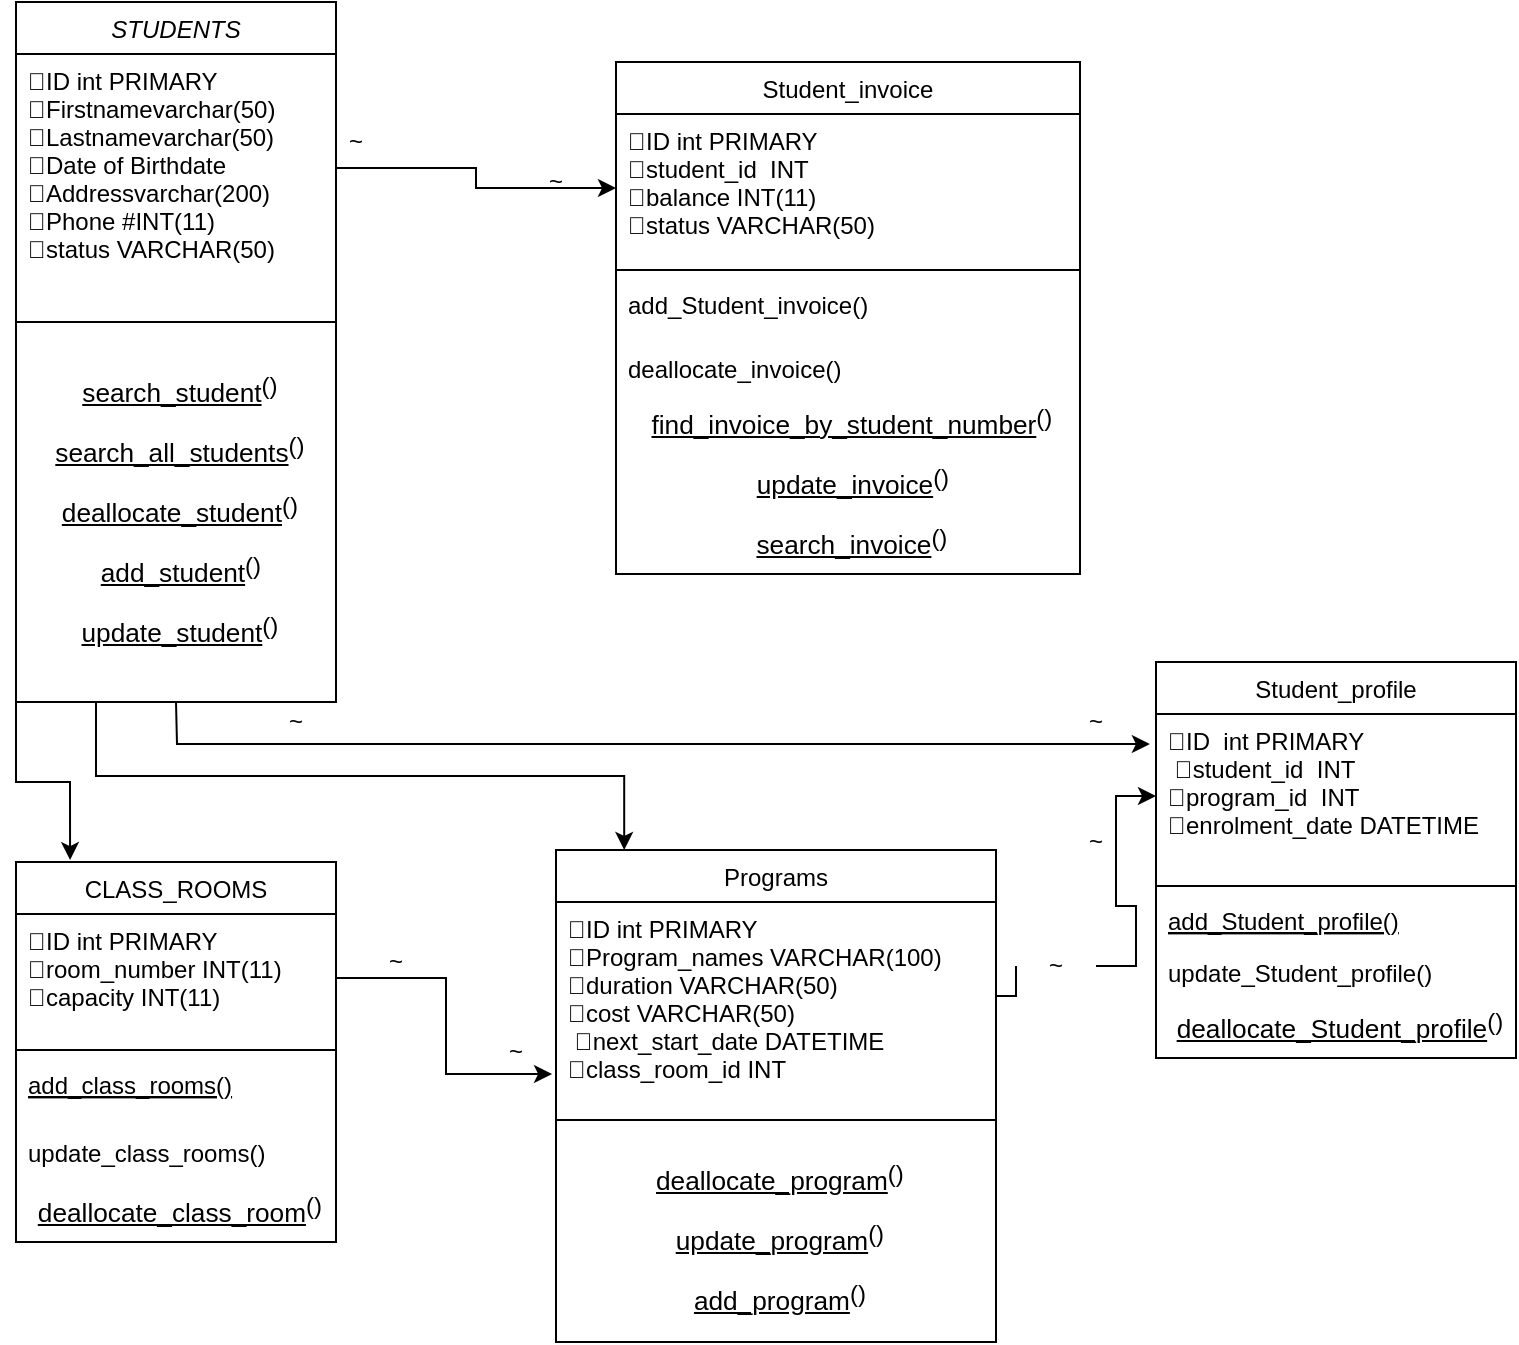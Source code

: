 <mxfile version="20.4.0" type="device"><diagram id="C5RBs43oDa-KdzZeNtuy" name="Page-1"><mxGraphModel dx="1662" dy="794" grid="1" gridSize="10" guides="1" tooltips="1" connect="1" arrows="1" fold="1" page="1" pageScale="1" pageWidth="827" pageHeight="1169" math="0" shadow="0"><root><mxCell id="WIyWlLk6GJQsqaUBKTNV-0"/><mxCell id="WIyWlLk6GJQsqaUBKTNV-1" parent="WIyWlLk6GJQsqaUBKTNV-0"/><mxCell id="vMDOzXE-kqp6YWt3dk1j-0" style="edgeStyle=orthogonalEdgeStyle;rounded=0;orthogonalLoop=1;jettySize=auto;html=1;exitX=0.25;exitY=1;exitDx=0;exitDy=0;entryX=0.155;entryY=0;entryDx=0;entryDy=0;entryPerimeter=0;" edge="1" parent="WIyWlLk6GJQsqaUBKTNV-1" source="zkfFHV4jXpPFQw0GAbJ--0" target="zkfFHV4jXpPFQw0GAbJ--13"><mxGeometry relative="1" as="geometry"/></mxCell><mxCell id="vMDOzXE-kqp6YWt3dk1j-1" style="edgeStyle=orthogonalEdgeStyle;rounded=0;orthogonalLoop=1;jettySize=auto;html=1;exitX=0;exitY=1;exitDx=0;exitDy=0;entryX=0.169;entryY=-0.005;entryDx=0;entryDy=0;entryPerimeter=0;" edge="1" parent="WIyWlLk6GJQsqaUBKTNV-1" source="zkfFHV4jXpPFQw0GAbJ--0" target="zkfFHV4jXpPFQw0GAbJ--6"><mxGeometry relative="1" as="geometry"/></mxCell><mxCell id="zkfFHV4jXpPFQw0GAbJ--0" value="STUDENTS" style="swimlane;fontStyle=2;align=center;verticalAlign=top;childLayout=stackLayout;horizontal=1;startSize=26;horizontalStack=0;resizeParent=1;resizeLast=0;collapsible=1;marginBottom=0;rounded=0;shadow=0;strokeWidth=1;" parent="WIyWlLk6GJQsqaUBKTNV-1" vertex="1"><mxGeometry x="60" y="20" width="160" height="350" as="geometry"><mxRectangle x="230" y="140" width="160" height="26" as="alternateBounds"/></mxGeometry></mxCell><mxCell id="zkfFHV4jXpPFQw0GAbJ--2" value="ID int PRIMARY&#10;Firstnamevarchar(50)&#10;Lastnamevarchar(50)&#10;Date of Birthdate&#10;Addressvarchar(200)&#10;Phone #INT(11)&#10;status VARCHAR(50)" style="text;align=left;verticalAlign=top;spacingLeft=4;spacingRight=4;overflow=hidden;rotatable=0;points=[[0,0.5],[1,0.5]];portConstraint=eastwest;rounded=0;shadow=0;html=0;" parent="zkfFHV4jXpPFQw0GAbJ--0" vertex="1"><mxGeometry y="26" width="160" height="114" as="geometry"/></mxCell><mxCell id="zkfFHV4jXpPFQw0GAbJ--4" value="" style="line;html=1;strokeWidth=1;align=left;verticalAlign=middle;spacingTop=-1;spacingLeft=3;spacingRight=3;rotatable=0;labelPosition=right;points=[];portConstraint=eastwest;" parent="zkfFHV4jXpPFQw0GAbJ--0" vertex="1"><mxGeometry y="140" width="160" height="40" as="geometry"/></mxCell><mxCell id="JQv7ia00gsH5XemliD7H-6" value="&lt;a style=&quot;box-sizing: border-box; color: rgb(0, 0, 0); background-color: transparent; cursor: pointer; outline: none; padding-left: 0.3em; line-height: 1.5em; height: 1.5em; position: relative; z-index: 100; vertical-align: sub; font-family: sans-serif; font-size: 13.12px; text-align: left;&quot; title=&quot;&quot; href=&quot;http://localhost/phpmyadmin/index.php?route=/database/routines&amp;amp;server=1&amp;amp;item_type=PROCEDURE&amp;amp;edit_item=1&amp;amp;db=herzing_college_student_management&amp;amp;item_name=search_student&quot; class=&quot;hover_show_full ajax&quot;&gt;search_student&lt;/a&gt;()" style="text;html=1;strokeColor=none;fillColor=none;align=center;verticalAlign=middle;whiteSpace=wrap;rounded=0;" parent="zkfFHV4jXpPFQw0GAbJ--0" vertex="1"><mxGeometry y="180" width="160" height="30" as="geometry"/></mxCell><mxCell id="JQv7ia00gsH5XemliD7H-5" value="&lt;a style=&quot;box-sizing: border-box; color: rgb(0, 0, 0); background-color: transparent; cursor: pointer; outline: none; padding-left: 0.3em; line-height: 1.5em; height: 1.5em; position: relative; z-index: 100; vertical-align: sub; font-family: sans-serif; font-size: 13.12px; text-align: left;&quot; title=&quot;&quot; href=&quot;http://localhost/phpmyadmin/index.php?route=/database/routines&amp;amp;server=1&amp;amp;item_type=PROCEDURE&amp;amp;edit_item=1&amp;amp;db=herzing_college_student_management&amp;amp;item_name=search_all_students&quot; class=&quot;hover_show_full ajax&quot;&gt;search_all_students&lt;/a&gt;()" style="text;html=1;strokeColor=none;fillColor=none;align=center;verticalAlign=middle;whiteSpace=wrap;rounded=0;" parent="zkfFHV4jXpPFQw0GAbJ--0" vertex="1"><mxGeometry y="210" width="160" height="30" as="geometry"/></mxCell><mxCell id="JQv7ia00gsH5XemliD7H-4" value="&lt;a style=&quot;box-sizing: border-box; color: rgb(0, 0, 0); background-color: transparent; cursor: pointer; outline: none; padding-left: 0.3em; line-height: 1.5em; height: 1.5em; position: relative; z-index: 100; vertical-align: sub; font-family: sans-serif; font-size: 13.12px; text-align: left;&quot; title=&quot;&quot; href=&quot;http://localhost/phpmyadmin/index.php?route=/database/routines&amp;amp;server=1&amp;amp;item_type=PROCEDURE&amp;amp;edit_item=1&amp;amp;db=herzing_college_student_management&amp;amp;item_name=deallocate_student&quot; class=&quot;hover_show_full ajax&quot;&gt;deallocate_student&lt;/a&gt;()" style="text;html=1;strokeColor=none;fillColor=none;align=center;verticalAlign=middle;whiteSpace=wrap;rounded=0;" parent="zkfFHV4jXpPFQw0GAbJ--0" vertex="1"><mxGeometry y="240" width="160" height="30" as="geometry"/></mxCell><mxCell id="JQv7ia00gsH5XemliD7H-1" value="&lt;a style=&quot;box-sizing: border-box; color: rgb(0, 0, 0); background-color: transparent; cursor: pointer; outline: none; padding-left: 0.3em; line-height: 1.5em; height: 1.5em; position: relative; z-index: 100; vertical-align: sub; font-family: sans-serif; font-size: 13.12px; text-align: left;&quot; title=&quot;&quot; href=&quot;http://localhost/phpmyadmin/index.php?route=/database/routines&amp;amp;server=1&amp;amp;item_type=PROCEDURE&amp;amp;edit_item=1&amp;amp;db=herzing_college_student_management&amp;amp;item_name=add_student&quot; class=&quot;hover_show_full ajax&quot;&gt;add_student&lt;/a&gt;()&lt;br&gt;" style="text;html=1;align=center;verticalAlign=middle;resizable=0;points=[];autosize=1;strokeColor=none;fillColor=none;" parent="zkfFHV4jXpPFQw0GAbJ--0" vertex="1"><mxGeometry y="270" width="160" height="30" as="geometry"/></mxCell><mxCell id="JQv7ia00gsH5XemliD7H-3" value="&lt;a style=&quot;box-sizing: border-box; color: rgb(0, 0, 0); background-color: transparent; cursor: pointer; outline: none; padding-left: 0.3em; line-height: 1.5em; height: 1.5em; position: relative; z-index: 100; vertical-align: sub; font-family: sans-serif; font-size: 13.12px; text-align: left;&quot; title=&quot;&quot; href=&quot;http://localhost/phpmyadmin/index.php?route=/database/routines&amp;amp;server=1&amp;amp;item_type=PROCEDURE&amp;amp;edit_item=1&amp;amp;db=herzing_college_student_management&amp;amp;item_name=update_student&quot; class=&quot;hover_show_full ajax&quot;&gt;update_student&lt;/a&gt;()" style="text;html=1;strokeColor=none;fillColor=none;align=center;verticalAlign=middle;whiteSpace=wrap;rounded=0;" parent="zkfFHV4jXpPFQw0GAbJ--0" vertex="1"><mxGeometry y="300" width="160" height="30" as="geometry"/></mxCell><mxCell id="zkfFHV4jXpPFQw0GAbJ--6" value="CLASS_ROOMS" style="swimlane;fontStyle=0;align=center;verticalAlign=top;childLayout=stackLayout;horizontal=1;startSize=26;horizontalStack=0;resizeParent=1;resizeLast=0;collapsible=1;marginBottom=0;rounded=0;shadow=0;strokeWidth=1;" parent="WIyWlLk6GJQsqaUBKTNV-1" vertex="1"><mxGeometry x="60" y="450" width="160" height="190" as="geometry"><mxRectangle x="130" y="380" width="160" height="26" as="alternateBounds"/></mxGeometry></mxCell><mxCell id="zkfFHV4jXpPFQw0GAbJ--7" value="ID int PRIMARY&#10;room_number INT(11)&#10;capacity INT(11) " style="text;align=left;verticalAlign=top;spacingLeft=4;spacingRight=4;overflow=hidden;rotatable=0;points=[[0,0.5],[1,0.5]];portConstraint=eastwest;" parent="zkfFHV4jXpPFQw0GAbJ--6" vertex="1"><mxGeometry y="26" width="160" height="64" as="geometry"/></mxCell><mxCell id="zkfFHV4jXpPFQw0GAbJ--9" value="" style="line;html=1;strokeWidth=1;align=left;verticalAlign=middle;spacingTop=-1;spacingLeft=3;spacingRight=3;rotatable=0;labelPosition=right;points=[];portConstraint=eastwest;" parent="zkfFHV4jXpPFQw0GAbJ--6" vertex="1"><mxGeometry y="90" width="160" height="8" as="geometry"/></mxCell><mxCell id="zkfFHV4jXpPFQw0GAbJ--10" value="add_class_rooms()" style="text;align=left;verticalAlign=top;spacingLeft=4;spacingRight=4;overflow=hidden;rotatable=0;points=[[0,0.5],[1,0.5]];portConstraint=eastwest;fontStyle=4" parent="zkfFHV4jXpPFQw0GAbJ--6" vertex="1"><mxGeometry y="98" width="160" height="34" as="geometry"/></mxCell><mxCell id="zkfFHV4jXpPFQw0GAbJ--11" value="update_class_rooms()" style="text;align=left;verticalAlign=top;spacingLeft=4;spacingRight=4;overflow=hidden;rotatable=0;points=[[0,0.5],[1,0.5]];portConstraint=eastwest;" parent="zkfFHV4jXpPFQw0GAbJ--6" vertex="1"><mxGeometry y="132" width="160" height="30" as="geometry"/></mxCell><mxCell id="JQv7ia00gsH5XemliD7H-17" value="&lt;a style=&quot;box-sizing: border-box; color: rgb(0, 0, 0); background-color: transparent; cursor: pointer; outline: none; padding-left: 0.3em; line-height: 1.5em; height: 1.5em; position: relative; z-index: 100; vertical-align: sub; font-family: sans-serif; font-size: 13.12px; text-align: left;&quot; title=&quot;&quot; href=&quot;http://localhost/phpmyadmin/index.php?route=/database/routines&amp;amp;server=1&amp;amp;item_type=PROCEDURE&amp;amp;edit_item=1&amp;amp;db=herzing_college_student_management&amp;amp;item_name=deallocate_class_room&quot; class=&quot;hover_show_full ajax&quot;&gt;deallocate_class_room&lt;/a&gt;()" style="text;html=1;strokeColor=none;fillColor=none;align=center;verticalAlign=middle;whiteSpace=wrap;rounded=0;" parent="zkfFHV4jXpPFQw0GAbJ--6" vertex="1"><mxGeometry y="162" width="160" height="26" as="geometry"/></mxCell><mxCell id="zkfFHV4jXpPFQw0GAbJ--13" value="Programs" style="swimlane;fontStyle=0;align=center;verticalAlign=top;childLayout=stackLayout;horizontal=1;startSize=26;horizontalStack=0;resizeParent=1;resizeLast=0;collapsible=1;marginBottom=0;rounded=0;shadow=0;strokeWidth=1;" parent="WIyWlLk6GJQsqaUBKTNV-1" vertex="1"><mxGeometry x="330" y="444" width="220" height="246" as="geometry"><mxRectangle x="340" y="380" width="170" height="26" as="alternateBounds"/></mxGeometry></mxCell><mxCell id="zkfFHV4jXpPFQw0GAbJ--14" value="ID int PRIMARY&#10;Program_names VARCHAR(100) &#10;duration VARCHAR(50)&#10;cost VARCHAR(50)&#10; next_start_date DATETIME&#10;class_room_id INT" style="text;align=left;verticalAlign=top;spacingLeft=4;spacingRight=4;overflow=hidden;rotatable=0;points=[[0,0.5],[1,0.5]];portConstraint=eastwest;" parent="zkfFHV4jXpPFQw0GAbJ--13" vertex="1"><mxGeometry y="26" width="220" height="94" as="geometry"/></mxCell><mxCell id="zkfFHV4jXpPFQw0GAbJ--15" value="" style="line;html=1;strokeWidth=1;align=left;verticalAlign=middle;spacingTop=-1;spacingLeft=3;spacingRight=3;rotatable=0;labelPosition=right;points=[];portConstraint=eastwest;" parent="zkfFHV4jXpPFQw0GAbJ--13" vertex="1"><mxGeometry y="120" width="220" height="30" as="geometry"/></mxCell><mxCell id="JQv7ia00gsH5XemliD7H-20" value="&lt;a style=&quot;box-sizing: border-box; color: rgb(0, 0, 0); background-color: transparent; cursor: pointer; outline: none; padding-left: 0.3em; line-height: 1.5em; height: 1.5em; position: relative; z-index: 100; vertical-align: sub; font-family: sans-serif; font-size: 13.12px; text-align: left;&quot; title=&quot;&quot; href=&quot;http://localhost/phpmyadmin/index.php?route=/database/routines&amp;amp;server=1&amp;amp;item_type=PROCEDURE&amp;amp;edit_item=1&amp;amp;db=herzing_college_student_management&amp;amp;item_name=deallocate_program&quot; class=&quot;hover_show_full ajax&quot;&gt;deallocate_program&lt;/a&gt;()" style="text;html=1;strokeColor=none;fillColor=none;align=center;verticalAlign=middle;whiteSpace=wrap;rounded=0;" parent="zkfFHV4jXpPFQw0GAbJ--13" vertex="1"><mxGeometry y="150" width="220" height="30" as="geometry"/></mxCell><mxCell id="JQv7ia00gsH5XemliD7H-19" value="&lt;a style=&quot;box-sizing: border-box; color: rgb(0, 0, 0); background-color: transparent; cursor: pointer; outline: none; padding-left: 0.3em; line-height: 1.5em; height: 1.5em; position: relative; z-index: 100; vertical-align: sub; font-family: sans-serif; font-size: 13.12px; text-align: left;&quot; title=&quot;&quot; href=&quot;http://localhost/phpmyadmin/index.php?route=/database/routines&amp;amp;server=1&amp;amp;item_type=PROCEDURE&amp;amp;edit_item=1&amp;amp;db=herzing_college_student_management&amp;amp;item_name=update_program&quot; class=&quot;hover_show_full ajax&quot;&gt;update_program&lt;/a&gt;()" style="text;html=1;strokeColor=none;fillColor=none;align=center;verticalAlign=middle;whiteSpace=wrap;rounded=0;" parent="zkfFHV4jXpPFQw0GAbJ--13" vertex="1"><mxGeometry y="180" width="220" height="30" as="geometry"/></mxCell><mxCell id="JQv7ia00gsH5XemliD7H-18" value="&lt;a style=&quot;box-sizing: border-box; color: rgb(0, 0, 0); background-color: transparent; cursor: pointer; outline: none; padding-left: 0.3em; line-height: 1.5em; height: 1.5em; position: relative; z-index: 100; vertical-align: sub; font-family: sans-serif; font-size: 13.12px; text-align: left;&quot; title=&quot;&quot; href=&quot;http://localhost/phpmyadmin/index.php?route=/database/routines&amp;amp;server=1&amp;amp;item_type=PROCEDURE&amp;amp;edit_item=1&amp;amp;db=herzing_college_student_management&amp;amp;item_name=add_program&quot; class=&quot;hover_show_full ajax&quot;&gt;add_program&lt;/a&gt;()" style="text;html=1;strokeColor=none;fillColor=none;align=center;verticalAlign=middle;whiteSpace=wrap;rounded=0;" parent="zkfFHV4jXpPFQw0GAbJ--13" vertex="1"><mxGeometry y="210" width="220" height="30" as="geometry"/></mxCell><mxCell id="zkfFHV4jXpPFQw0GAbJ--17" value="Student_invoice" style="swimlane;fontStyle=0;align=center;verticalAlign=top;childLayout=stackLayout;horizontal=1;startSize=26;horizontalStack=0;resizeParent=1;resizeLast=0;collapsible=1;marginBottom=0;rounded=0;shadow=0;strokeWidth=1;" parent="WIyWlLk6GJQsqaUBKTNV-1" vertex="1"><mxGeometry x="360" y="50" width="232" height="256" as="geometry"><mxRectangle x="550" y="140" width="160" height="26" as="alternateBounds"/></mxGeometry></mxCell><mxCell id="zkfFHV4jXpPFQw0GAbJ--19" value="ID int PRIMARY&#10;student_id  INT&#10;balance INT(11)&#10;status VARCHAR(50)" style="text;align=left;verticalAlign=top;spacingLeft=4;spacingRight=4;overflow=hidden;rotatable=0;points=[[0,0.5],[1,0.5]];portConstraint=eastwest;rounded=0;shadow=0;html=0;" parent="zkfFHV4jXpPFQw0GAbJ--17" vertex="1"><mxGeometry y="26" width="232" height="74" as="geometry"/></mxCell><mxCell id="zkfFHV4jXpPFQw0GAbJ--23" value="" style="line;html=1;strokeWidth=1;align=left;verticalAlign=middle;spacingTop=-1;spacingLeft=3;spacingRight=3;rotatable=0;labelPosition=right;points=[];portConstraint=eastwest;" parent="zkfFHV4jXpPFQw0GAbJ--17" vertex="1"><mxGeometry y="100" width="232" height="8" as="geometry"/></mxCell><mxCell id="zkfFHV4jXpPFQw0GAbJ--24" value="add_Student_invoice()" style="text;align=left;verticalAlign=top;spacingLeft=4;spacingRight=4;overflow=hidden;rotatable=0;points=[[0,0.5],[1,0.5]];portConstraint=eastwest;" parent="zkfFHV4jXpPFQw0GAbJ--17" vertex="1"><mxGeometry y="108" width="232" height="32" as="geometry"/></mxCell><mxCell id="zkfFHV4jXpPFQw0GAbJ--25" value="deallocate_invoice()" style="text;align=left;verticalAlign=top;spacingLeft=4;spacingRight=4;overflow=hidden;rotatable=0;points=[[0,0.5],[1,0.5]];portConstraint=eastwest;" parent="zkfFHV4jXpPFQw0GAbJ--17" vertex="1"><mxGeometry y="140" width="232" height="26" as="geometry"/></mxCell><mxCell id="JQv7ia00gsH5XemliD7H-8" value="&lt;a style=&quot;box-sizing: border-box; color: rgb(0, 0, 0); background-color: transparent; cursor: pointer; outline: none; padding-left: 0.3em; line-height: 1.5em; height: 1.5em; position: relative; z-index: 100; vertical-align: sub; font-family: sans-serif; font-size: 13.12px; text-align: left;&quot; title=&quot;&quot; href=&quot;http://localhost/phpmyadmin/index.php?route=/database/routines&amp;amp;server=1&amp;amp;item_type=PROCEDURE&amp;amp;edit_item=1&amp;amp;db=herzing_college_student_management&amp;amp;item_name=find_invoice_by_student_number&quot; class=&quot;hover_show_full ajax&quot;&gt;find_invoice_by_student_number&lt;/a&gt;()" style="text;html=1;strokeColor=none;fillColor=none;align=center;verticalAlign=middle;whiteSpace=wrap;rounded=0;" parent="zkfFHV4jXpPFQw0GAbJ--17" vertex="1"><mxGeometry y="166" width="232" height="30" as="geometry"/></mxCell><mxCell id="JQv7ia00gsH5XemliD7H-7" value="&lt;a style=&quot;box-sizing: border-box; color: rgb(0, 0, 0); background-color: transparent; cursor: pointer; outline: none; padding-left: 0.3em; line-height: 1.5em; height: 1.5em; position: relative; z-index: 100; vertical-align: sub; font-family: sans-serif; font-size: 13.12px; text-align: left;&quot; title=&quot;&quot; href=&quot;http://localhost/phpmyadmin/index.php?route=/database/routines&amp;amp;server=1&amp;amp;item_type=PROCEDURE&amp;amp;edit_item=1&amp;amp;db=herzing_college_student_management&amp;amp;item_name=update_invoice&quot; class=&quot;hover_show_full ajax&quot;&gt;update_invoice&lt;/a&gt;()" style="text;html=1;align=center;verticalAlign=middle;resizable=0;points=[];autosize=1;strokeColor=none;fillColor=none;" parent="zkfFHV4jXpPFQw0GAbJ--17" vertex="1"><mxGeometry y="196" width="232" height="30" as="geometry"/></mxCell><mxCell id="JQv7ia00gsH5XemliD7H-10" value="&lt;a style=&quot;box-sizing: border-box; color: rgb(0, 0, 0); background-color: transparent; cursor: pointer; outline: none; padding-left: 0.3em; line-height: 1.5em; height: 1.5em; position: relative; z-index: 100; vertical-align: sub; font-family: sans-serif; font-size: 13.12px; text-align: left;&quot; title=&quot;&quot; href=&quot;http://localhost/phpmyadmin/index.php?route=/database/routines&amp;amp;server=1&amp;amp;item_type=PROCEDURE&amp;amp;edit_item=1&amp;amp;db=herzing_college_student_management&amp;amp;item_name=search_invoice&quot; class=&quot;hover_show_full ajax&quot;&gt;search_invoice&lt;/a&gt;()" style="text;html=1;strokeColor=none;fillColor=none;align=center;verticalAlign=middle;whiteSpace=wrap;rounded=0;" parent="zkfFHV4jXpPFQw0GAbJ--17" vertex="1"><mxGeometry y="226" width="232" height="30" as="geometry"/></mxCell><mxCell id="JQv7ia00gsH5XemliD7H-11" value="Student_profile" style="swimlane;fontStyle=0;align=center;verticalAlign=top;childLayout=stackLayout;horizontal=1;startSize=26;horizontalStack=0;resizeParent=1;resizeLast=0;collapsible=1;marginBottom=0;rounded=0;shadow=0;strokeWidth=1;" parent="WIyWlLk6GJQsqaUBKTNV-1" vertex="1"><mxGeometry x="630" y="350" width="180" height="198" as="geometry"><mxRectangle x="130" y="380" width="160" height="26" as="alternateBounds"/></mxGeometry></mxCell><mxCell id="JQv7ia00gsH5XemliD7H-12" value="ID  int PRIMARY&#10; student_id  INT&#10;program_id  INT&#10;enrolment_date DATETIME" style="text;align=left;verticalAlign=top;spacingLeft=4;spacingRight=4;overflow=hidden;rotatable=0;points=[[0,0.5],[1,0.5]];portConstraint=eastwest;" parent="JQv7ia00gsH5XemliD7H-11" vertex="1"><mxGeometry y="26" width="180" height="82" as="geometry"/></mxCell><mxCell id="JQv7ia00gsH5XemliD7H-14" value="" style="line;html=1;strokeWidth=1;align=left;verticalAlign=middle;spacingTop=-1;spacingLeft=3;spacingRight=3;rotatable=0;labelPosition=right;points=[];portConstraint=eastwest;" parent="JQv7ia00gsH5XemliD7H-11" vertex="1"><mxGeometry y="108" width="180" height="8" as="geometry"/></mxCell><mxCell id="JQv7ia00gsH5XemliD7H-15" value="add_Student_profile()" style="text;align=left;verticalAlign=top;spacingLeft=4;spacingRight=4;overflow=hidden;rotatable=0;points=[[0,0.5],[1,0.5]];portConstraint=eastwest;fontStyle=4" parent="JQv7ia00gsH5XemliD7H-11" vertex="1"><mxGeometry y="116" width="180" height="26" as="geometry"/></mxCell><mxCell id="JQv7ia00gsH5XemliD7H-16" value="update_Student_profile()" style="text;align=left;verticalAlign=top;spacingLeft=4;spacingRight=4;overflow=hidden;rotatable=0;points=[[0,0.5],[1,0.5]];portConstraint=eastwest;" parent="JQv7ia00gsH5XemliD7H-11" vertex="1"><mxGeometry y="142" width="180" height="26" as="geometry"/></mxCell><mxCell id="JQv7ia00gsH5XemliD7H-21" value="&lt;a style=&quot;box-sizing: border-box; color: rgb(0, 0, 0); background-color: transparent; cursor: pointer; outline: none; padding-left: 0.3em; line-height: 1.5em; height: 1.5em; position: relative; z-index: 100; vertical-align: sub; font-family: sans-serif; font-size: 13.12px; text-align: left;&quot; title=&quot;&quot; href=&quot;http://localhost/phpmyadmin/index.php?route=/database/routines&amp;amp;server=1&amp;amp;item_type=PROCEDURE&amp;amp;edit_item=1&amp;amp;db=herzing_college_student_management&amp;amp;item_name=deallocate_Student_profile&quot; class=&quot;hover_show_full ajax&quot;&gt;deallocate_Student_profile&lt;/a&gt;()" style="text;html=1;strokeColor=none;fillColor=none;align=center;verticalAlign=middle;whiteSpace=wrap;rounded=0;" parent="JQv7ia00gsH5XemliD7H-11" vertex="1"><mxGeometry y="168" width="180" height="30" as="geometry"/></mxCell><mxCell id="JQv7ia00gsH5XemliD7H-22" style="edgeStyle=orthogonalEdgeStyle;rounded=0;orthogonalLoop=1;jettySize=auto;html=1;" parent="WIyWlLk6GJQsqaUBKTNV-1" source="zkfFHV4jXpPFQw0GAbJ--2" target="zkfFHV4jXpPFQw0GAbJ--19" edge="1"><mxGeometry relative="1" as="geometry"/></mxCell><mxCell id="JQv7ia00gsH5XemliD7H-23" value="~" style="text;html=1;strokeColor=none;fillColor=none;align=center;verticalAlign=middle;whiteSpace=wrap;rounded=0;" parent="WIyWlLk6GJQsqaUBKTNV-1" vertex="1"><mxGeometry x="210" y="80" width="40" height="20" as="geometry"/></mxCell><mxCell id="JQv7ia00gsH5XemliD7H-24" value="~" style="text;html=1;strokeColor=none;fillColor=none;align=center;verticalAlign=middle;whiteSpace=wrap;rounded=0;" parent="WIyWlLk6GJQsqaUBKTNV-1" vertex="1"><mxGeometry x="310" y="100" width="40" height="20" as="geometry"/></mxCell><mxCell id="JQv7ia00gsH5XemliD7H-26" style="edgeStyle=orthogonalEdgeStyle;rounded=0;orthogonalLoop=1;jettySize=auto;html=1;exitX=1;exitY=0.5;exitDx=0;exitDy=0;entryX=-0.009;entryY=0.915;entryDx=0;entryDy=0;entryPerimeter=0;" parent="WIyWlLk6GJQsqaUBKTNV-1" source="zkfFHV4jXpPFQw0GAbJ--7" target="zkfFHV4jXpPFQw0GAbJ--14" edge="1"><mxGeometry relative="1" as="geometry"/></mxCell><mxCell id="JQv7ia00gsH5XemliD7H-27" value="~" style="text;html=1;strokeColor=none;fillColor=none;align=center;verticalAlign=middle;whiteSpace=wrap;rounded=0;" parent="WIyWlLk6GJQsqaUBKTNV-1" vertex="1"><mxGeometry x="230" y="490" width="40" height="20" as="geometry"/></mxCell><mxCell id="JQv7ia00gsH5XemliD7H-28" value="~" style="text;html=1;strokeColor=none;fillColor=none;align=center;verticalAlign=middle;whiteSpace=wrap;rounded=0;" parent="WIyWlLk6GJQsqaUBKTNV-1" vertex="1"><mxGeometry x="290" y="535" width="40" height="20" as="geometry"/></mxCell><mxCell id="JQv7ia00gsH5XemliD7H-29" style="edgeStyle=orthogonalEdgeStyle;rounded=0;orthogonalLoop=1;jettySize=auto;html=1;exitX=1;exitY=0.5;exitDx=0;exitDy=0;entryX=0;entryY=0.5;entryDx=0;entryDy=0;startArrow=none;" parent="WIyWlLk6GJQsqaUBKTNV-1" source="JQv7ia00gsH5XemliD7H-33" target="JQv7ia00gsH5XemliD7H-12" edge="1"><mxGeometry relative="1" as="geometry"/></mxCell><mxCell id="JQv7ia00gsH5XemliD7H-31" style="edgeStyle=orthogonalEdgeStyle;rounded=0;orthogonalLoop=1;jettySize=auto;html=1;entryX=-0.017;entryY=0.183;entryDx=0;entryDy=0;entryPerimeter=0;" parent="WIyWlLk6GJQsqaUBKTNV-1" target="JQv7ia00gsH5XemliD7H-12" edge="1"><mxGeometry relative="1" as="geometry"><mxPoint x="140" y="370" as="sourcePoint"/></mxGeometry></mxCell><mxCell id="JQv7ia00gsH5XemliD7H-33" value="~" style="text;html=1;strokeColor=none;fillColor=none;align=center;verticalAlign=middle;whiteSpace=wrap;rounded=0;" parent="WIyWlLk6GJQsqaUBKTNV-1" vertex="1"><mxGeometry x="560" y="492" width="40" height="20" as="geometry"/></mxCell><mxCell id="JQv7ia00gsH5XemliD7H-34" value="" style="edgeStyle=orthogonalEdgeStyle;rounded=0;orthogonalLoop=1;jettySize=auto;html=1;exitX=1;exitY=0.5;exitDx=0;exitDy=0;entryX=0;entryY=0.5;entryDx=0;entryDy=0;endArrow=none;" parent="WIyWlLk6GJQsqaUBKTNV-1" source="zkfFHV4jXpPFQw0GAbJ--14" target="JQv7ia00gsH5XemliD7H-33" edge="1"><mxGeometry relative="1" as="geometry"><mxPoint x="550" y="517" as="sourcePoint"/><mxPoint x="630" y="417" as="targetPoint"/></mxGeometry></mxCell><mxCell id="JQv7ia00gsH5XemliD7H-35" value="~" style="text;html=1;strokeColor=none;fillColor=none;align=center;verticalAlign=middle;whiteSpace=wrap;rounded=0;" parent="WIyWlLk6GJQsqaUBKTNV-1" vertex="1"><mxGeometry x="580" y="430" width="40" height="20" as="geometry"/></mxCell><mxCell id="JQv7ia00gsH5XemliD7H-36" value="~" style="text;html=1;strokeColor=none;fillColor=none;align=center;verticalAlign=middle;whiteSpace=wrap;rounded=0;" parent="WIyWlLk6GJQsqaUBKTNV-1" vertex="1"><mxGeometry x="180" y="370" width="40" height="20" as="geometry"/></mxCell><mxCell id="JQv7ia00gsH5XemliD7H-37" value="~" style="text;html=1;strokeColor=none;fillColor=none;align=center;verticalAlign=middle;whiteSpace=wrap;rounded=0;" parent="WIyWlLk6GJQsqaUBKTNV-1" vertex="1"><mxGeometry x="580" y="370" width="40" height="20" as="geometry"/></mxCell></root></mxGraphModel></diagram></mxfile>